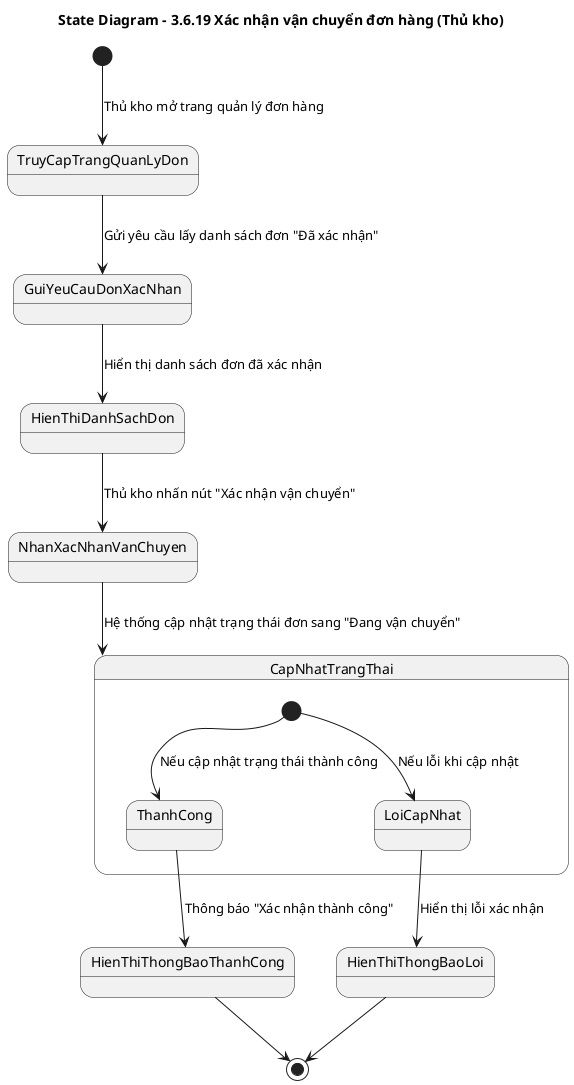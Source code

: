 @startuml
title State Diagram – 3.6.19 Xác nhận vận chuyển đơn hàng (Thủ kho)

[*] --> TruyCapTrangQuanLyDon : Thủ kho mở trang quản lý đơn hàng

TruyCapTrangQuanLyDon --> GuiYeuCauDonXacNhan : Gửi yêu cầu lấy danh sách đơn "Đã xác nhận"
GuiYeuCauDonXacNhan --> HienThiDanhSachDon : Hiển thị danh sách đơn đã xác nhận

HienThiDanhSachDon --> NhanXacNhanVanChuyen : Thủ kho nhấn nút "Xác nhận vận chuyển"

NhanXacNhanVanChuyen --> CapNhatTrangThai : Hệ thống cập nhật trạng thái đơn sang "Đang vận chuyển"

state CapNhatTrangThai {
  [*] --> ThanhCong : Nếu cập nhật trạng thái thành công
  [*] --> LoiCapNhat : Nếu lỗi khi cập nhật
}

ThanhCong --> HienThiThongBaoThanhCong : Thông báo "Xác nhận thành công"
LoiCapNhat --> HienThiThongBaoLoi : Hiển thị lỗi xác nhận

HienThiThongBaoThanhCong --> [*]
HienThiThongBaoLoi --> [*]

@enduml

